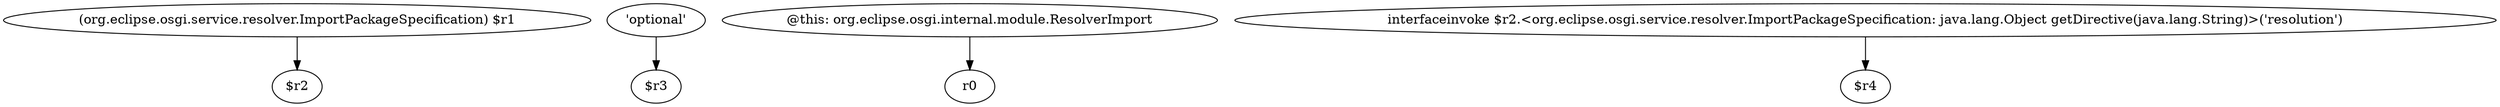 digraph g {
0[label="(org.eclipse.osgi.service.resolver.ImportPackageSpecification) $r1"]
1[label="$r2"]
0->1[label=""]
2[label="'optional'"]
3[label="$r3"]
2->3[label=""]
4[label="@this: org.eclipse.osgi.internal.module.ResolverImport"]
5[label="r0"]
4->5[label=""]
6[label="interfaceinvoke $r2.<org.eclipse.osgi.service.resolver.ImportPackageSpecification: java.lang.Object getDirective(java.lang.String)>('resolution')"]
7[label="$r4"]
6->7[label=""]
}